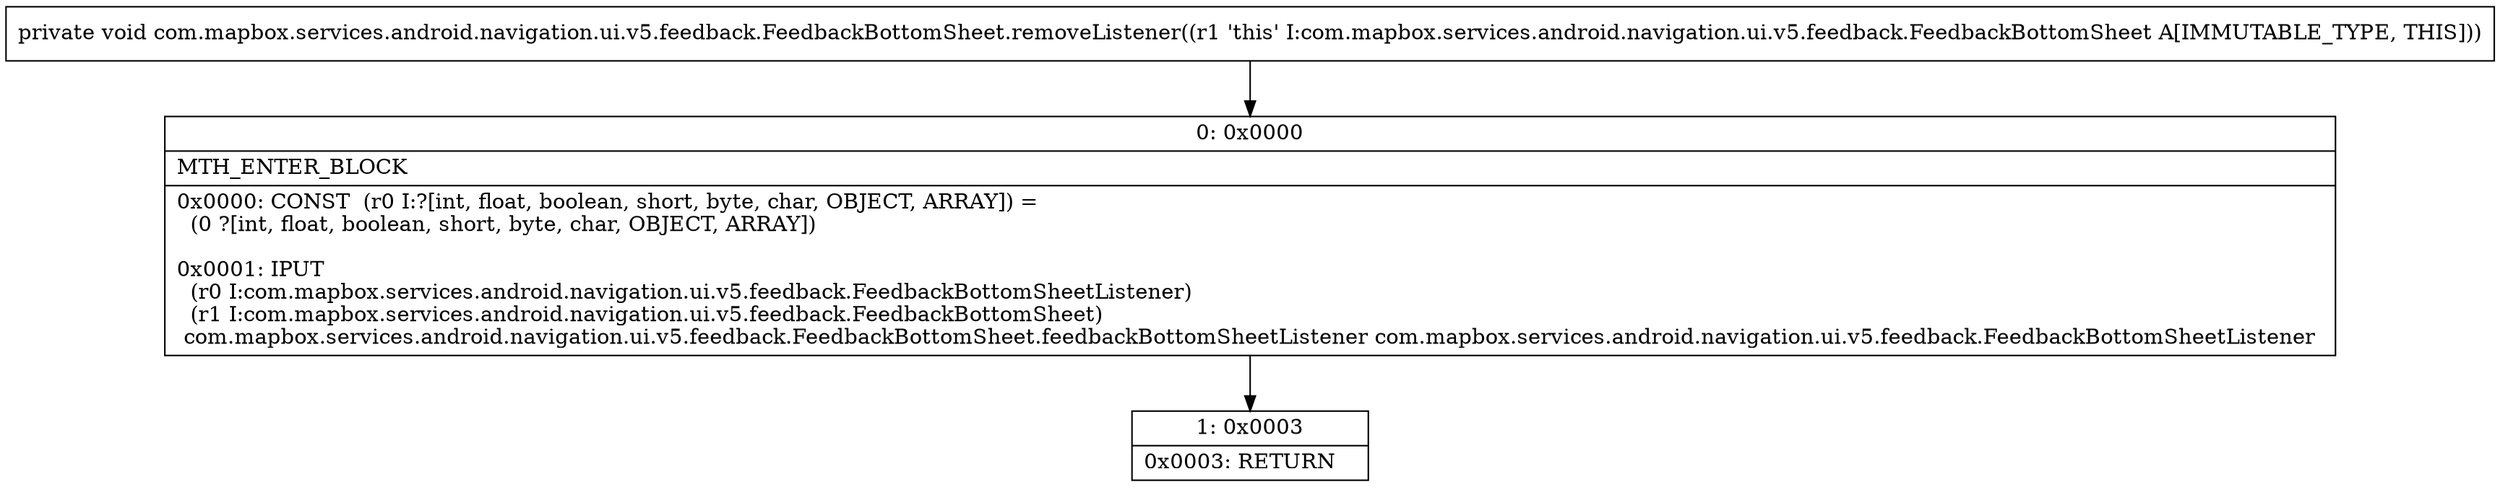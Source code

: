 digraph "CFG forcom.mapbox.services.android.navigation.ui.v5.feedback.FeedbackBottomSheet.removeListener()V" {
Node_0 [shape=record,label="{0\:\ 0x0000|MTH_ENTER_BLOCK\l|0x0000: CONST  (r0 I:?[int, float, boolean, short, byte, char, OBJECT, ARRAY]) = \l  (0 ?[int, float, boolean, short, byte, char, OBJECT, ARRAY])\l \l0x0001: IPUT  \l  (r0 I:com.mapbox.services.android.navigation.ui.v5.feedback.FeedbackBottomSheetListener)\l  (r1 I:com.mapbox.services.android.navigation.ui.v5.feedback.FeedbackBottomSheet)\l com.mapbox.services.android.navigation.ui.v5.feedback.FeedbackBottomSheet.feedbackBottomSheetListener com.mapbox.services.android.navigation.ui.v5.feedback.FeedbackBottomSheetListener \l}"];
Node_1 [shape=record,label="{1\:\ 0x0003|0x0003: RETURN   \l}"];
MethodNode[shape=record,label="{private void com.mapbox.services.android.navigation.ui.v5.feedback.FeedbackBottomSheet.removeListener((r1 'this' I:com.mapbox.services.android.navigation.ui.v5.feedback.FeedbackBottomSheet A[IMMUTABLE_TYPE, THIS])) }"];
MethodNode -> Node_0;
Node_0 -> Node_1;
}

